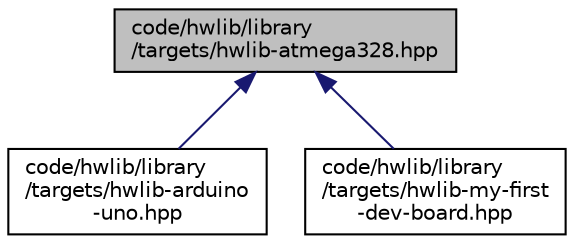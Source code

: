 digraph "code/hwlib/library/targets/hwlib-atmega328.hpp"
{
  edge [fontname="Helvetica",fontsize="10",labelfontname="Helvetica",labelfontsize="10"];
  node [fontname="Helvetica",fontsize="10",shape=record];
  Node3 [label="code/hwlib/library\l/targets/hwlib-atmega328.hpp",height=0.2,width=0.4,color="black", fillcolor="grey75", style="filled", fontcolor="black"];
  Node3 -> Node4 [dir="back",color="midnightblue",fontsize="10",style="solid",fontname="Helvetica"];
  Node4 [label="code/hwlib/library\l/targets/hwlib-arduino\l-uno.hpp",height=0.2,width=0.4,color="black", fillcolor="white", style="filled",URL="$hwlib-arduino-uno_8hpp.html"];
  Node3 -> Node5 [dir="back",color="midnightblue",fontsize="10",style="solid",fontname="Helvetica"];
  Node5 [label="code/hwlib/library\l/targets/hwlib-my-first\l-dev-board.hpp",height=0.2,width=0.4,color="black", fillcolor="white", style="filled",URL="$hwlib-my-first-dev-board_8hpp.html"];
}
